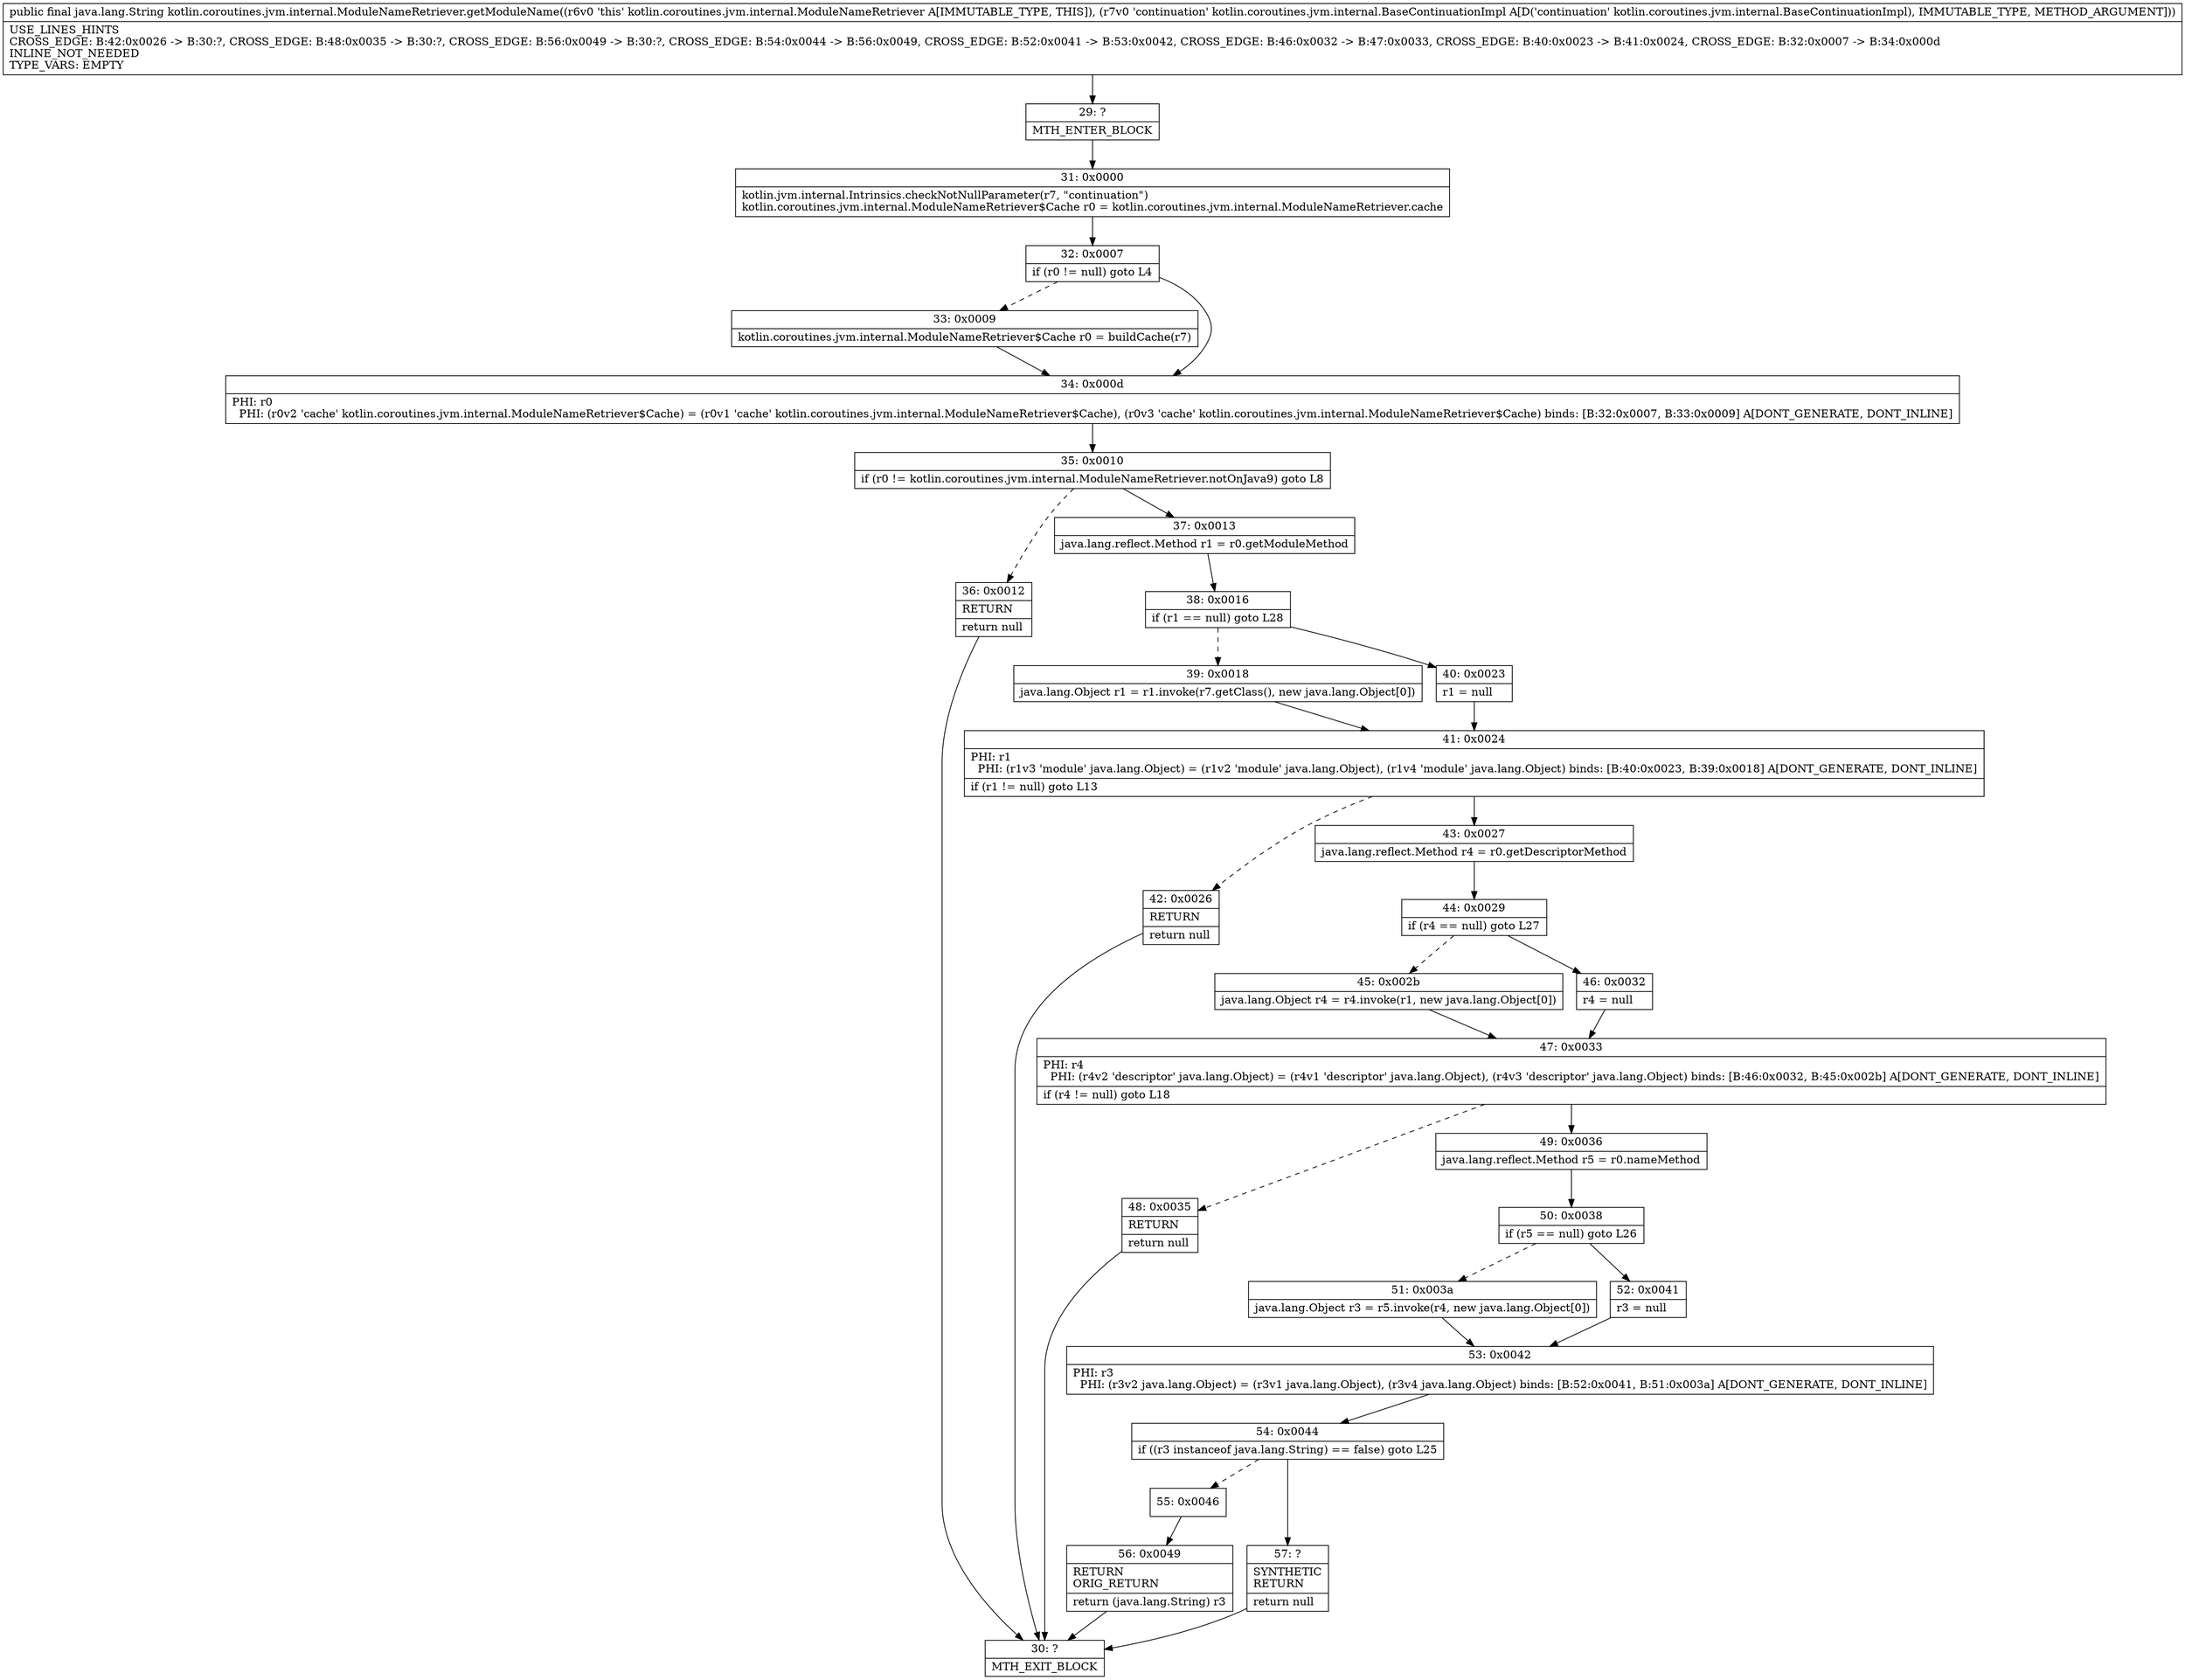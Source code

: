 digraph "CFG forkotlin.coroutines.jvm.internal.ModuleNameRetriever.getModuleName(Lkotlin\/coroutines\/jvm\/internal\/BaseContinuationImpl;)Ljava\/lang\/String;" {
Node_29 [shape=record,label="{29\:\ ?|MTH_ENTER_BLOCK\l}"];
Node_31 [shape=record,label="{31\:\ 0x0000|kotlin.jvm.internal.Intrinsics.checkNotNullParameter(r7, \"continuation\")\lkotlin.coroutines.jvm.internal.ModuleNameRetriever$Cache r0 = kotlin.coroutines.jvm.internal.ModuleNameRetriever.cache\l}"];
Node_32 [shape=record,label="{32\:\ 0x0007|if (r0 != null) goto L4\l}"];
Node_33 [shape=record,label="{33\:\ 0x0009|kotlin.coroutines.jvm.internal.ModuleNameRetriever$Cache r0 = buildCache(r7)\l}"];
Node_34 [shape=record,label="{34\:\ 0x000d|PHI: r0 \l  PHI: (r0v2 'cache' kotlin.coroutines.jvm.internal.ModuleNameRetriever$Cache) = (r0v1 'cache' kotlin.coroutines.jvm.internal.ModuleNameRetriever$Cache), (r0v3 'cache' kotlin.coroutines.jvm.internal.ModuleNameRetriever$Cache) binds: [B:32:0x0007, B:33:0x0009] A[DONT_GENERATE, DONT_INLINE]\l}"];
Node_35 [shape=record,label="{35\:\ 0x0010|if (r0 != kotlin.coroutines.jvm.internal.ModuleNameRetriever.notOnJava9) goto L8\l}"];
Node_36 [shape=record,label="{36\:\ 0x0012|RETURN\l|return null\l}"];
Node_30 [shape=record,label="{30\:\ ?|MTH_EXIT_BLOCK\l}"];
Node_37 [shape=record,label="{37\:\ 0x0013|java.lang.reflect.Method r1 = r0.getModuleMethod\l}"];
Node_38 [shape=record,label="{38\:\ 0x0016|if (r1 == null) goto L28\l}"];
Node_39 [shape=record,label="{39\:\ 0x0018|java.lang.Object r1 = r1.invoke(r7.getClass(), new java.lang.Object[0])\l}"];
Node_41 [shape=record,label="{41\:\ 0x0024|PHI: r1 \l  PHI: (r1v3 'module' java.lang.Object) = (r1v2 'module' java.lang.Object), (r1v4 'module' java.lang.Object) binds: [B:40:0x0023, B:39:0x0018] A[DONT_GENERATE, DONT_INLINE]\l|if (r1 != null) goto L13\l}"];
Node_42 [shape=record,label="{42\:\ 0x0026|RETURN\l|return null\l}"];
Node_43 [shape=record,label="{43\:\ 0x0027|java.lang.reflect.Method r4 = r0.getDescriptorMethod\l}"];
Node_44 [shape=record,label="{44\:\ 0x0029|if (r4 == null) goto L27\l}"];
Node_45 [shape=record,label="{45\:\ 0x002b|java.lang.Object r4 = r4.invoke(r1, new java.lang.Object[0])\l}"];
Node_47 [shape=record,label="{47\:\ 0x0033|PHI: r4 \l  PHI: (r4v2 'descriptor' java.lang.Object) = (r4v1 'descriptor' java.lang.Object), (r4v3 'descriptor' java.lang.Object) binds: [B:46:0x0032, B:45:0x002b] A[DONT_GENERATE, DONT_INLINE]\l|if (r4 != null) goto L18\l}"];
Node_48 [shape=record,label="{48\:\ 0x0035|RETURN\l|return null\l}"];
Node_49 [shape=record,label="{49\:\ 0x0036|java.lang.reflect.Method r5 = r0.nameMethod\l}"];
Node_50 [shape=record,label="{50\:\ 0x0038|if (r5 == null) goto L26\l}"];
Node_51 [shape=record,label="{51\:\ 0x003a|java.lang.Object r3 = r5.invoke(r4, new java.lang.Object[0])\l}"];
Node_53 [shape=record,label="{53\:\ 0x0042|PHI: r3 \l  PHI: (r3v2 java.lang.Object) = (r3v1 java.lang.Object), (r3v4 java.lang.Object) binds: [B:52:0x0041, B:51:0x003a] A[DONT_GENERATE, DONT_INLINE]\l}"];
Node_54 [shape=record,label="{54\:\ 0x0044|if ((r3 instanceof java.lang.String) == false) goto L25\l}"];
Node_55 [shape=record,label="{55\:\ 0x0046}"];
Node_56 [shape=record,label="{56\:\ 0x0049|RETURN\lORIG_RETURN\l|return (java.lang.String) r3\l}"];
Node_57 [shape=record,label="{57\:\ ?|SYNTHETIC\lRETURN\l|return null\l}"];
Node_52 [shape=record,label="{52\:\ 0x0041|r3 = null\l}"];
Node_46 [shape=record,label="{46\:\ 0x0032|r4 = null\l}"];
Node_40 [shape=record,label="{40\:\ 0x0023|r1 = null\l}"];
MethodNode[shape=record,label="{public final java.lang.String kotlin.coroutines.jvm.internal.ModuleNameRetriever.getModuleName((r6v0 'this' kotlin.coroutines.jvm.internal.ModuleNameRetriever A[IMMUTABLE_TYPE, THIS]), (r7v0 'continuation' kotlin.coroutines.jvm.internal.BaseContinuationImpl A[D('continuation' kotlin.coroutines.jvm.internal.BaseContinuationImpl), IMMUTABLE_TYPE, METHOD_ARGUMENT]))  | USE_LINES_HINTS\lCROSS_EDGE: B:42:0x0026 \-\> B:30:?, CROSS_EDGE: B:48:0x0035 \-\> B:30:?, CROSS_EDGE: B:56:0x0049 \-\> B:30:?, CROSS_EDGE: B:54:0x0044 \-\> B:56:0x0049, CROSS_EDGE: B:52:0x0041 \-\> B:53:0x0042, CROSS_EDGE: B:46:0x0032 \-\> B:47:0x0033, CROSS_EDGE: B:40:0x0023 \-\> B:41:0x0024, CROSS_EDGE: B:32:0x0007 \-\> B:34:0x000d\lINLINE_NOT_NEEDED\lTYPE_VARS: EMPTY\l}"];
MethodNode -> Node_29;Node_29 -> Node_31;
Node_31 -> Node_32;
Node_32 -> Node_33[style=dashed];
Node_32 -> Node_34;
Node_33 -> Node_34;
Node_34 -> Node_35;
Node_35 -> Node_36[style=dashed];
Node_35 -> Node_37;
Node_36 -> Node_30;
Node_37 -> Node_38;
Node_38 -> Node_39[style=dashed];
Node_38 -> Node_40;
Node_39 -> Node_41;
Node_41 -> Node_42[style=dashed];
Node_41 -> Node_43;
Node_42 -> Node_30;
Node_43 -> Node_44;
Node_44 -> Node_45[style=dashed];
Node_44 -> Node_46;
Node_45 -> Node_47;
Node_47 -> Node_48[style=dashed];
Node_47 -> Node_49;
Node_48 -> Node_30;
Node_49 -> Node_50;
Node_50 -> Node_51[style=dashed];
Node_50 -> Node_52;
Node_51 -> Node_53;
Node_53 -> Node_54;
Node_54 -> Node_55[style=dashed];
Node_54 -> Node_57;
Node_55 -> Node_56;
Node_56 -> Node_30;
Node_57 -> Node_30;
Node_52 -> Node_53;
Node_46 -> Node_47;
Node_40 -> Node_41;
}

